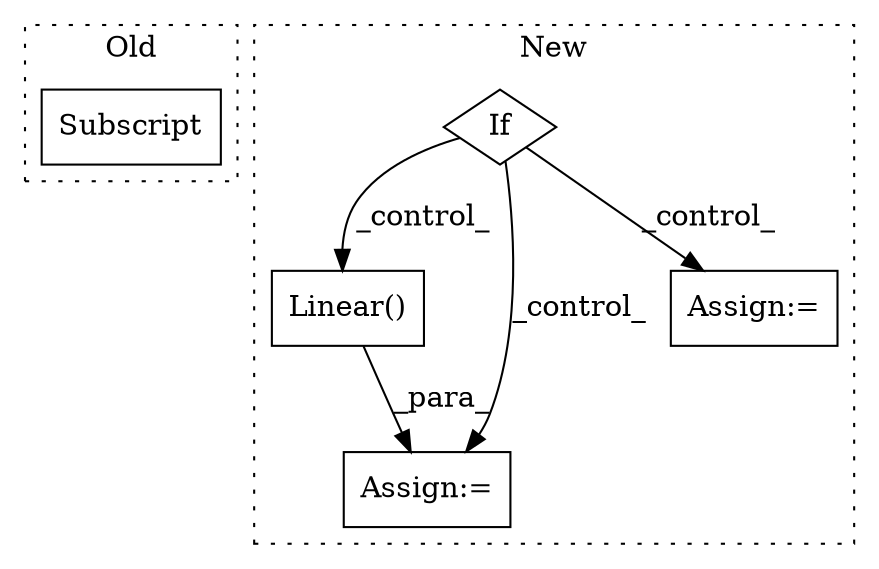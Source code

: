 digraph G {
subgraph cluster0 {
1 [label="Subscript" a="63" s="1718,0" l="26,0" shape="box"];
label = "Old";
style="dotted";
}
subgraph cluster1 {
2 [label="Linear()" a="75" s="2751,2783" l="10,13" shape="box"];
3 [label="Assign:=" a="68" s="2748" l="3" shape="box"];
4 [label="If" a="96" s="1802" l="3" shape="diamond"];
5 [label="Assign:=" a="68" s="2554" l="3" shape="box"];
label = "New";
style="dotted";
}
2 -> 3 [label="_para_"];
4 -> 5 [label="_control_"];
4 -> 2 [label="_control_"];
4 -> 3 [label="_control_"];
}